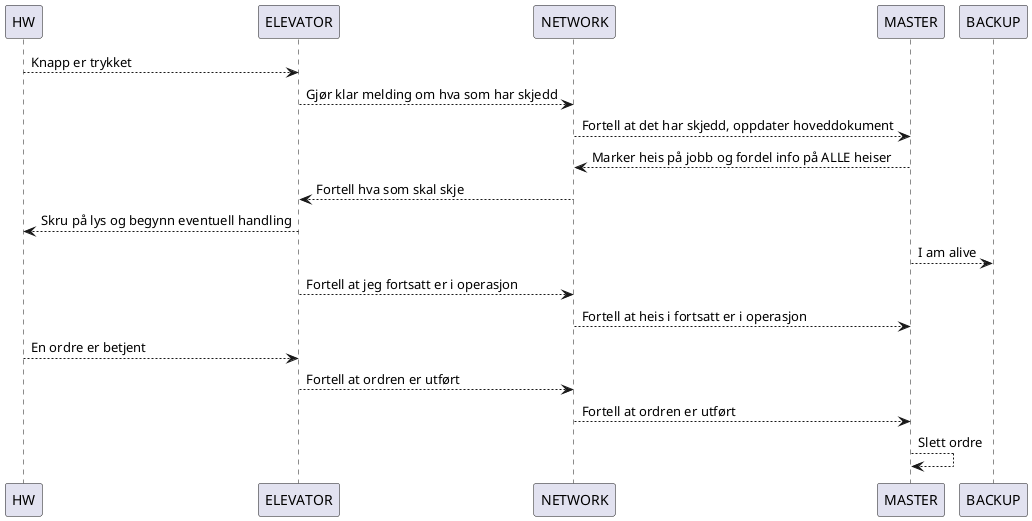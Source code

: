 @startuml


HW --> ELEVATOR : Knapp er trykket
ELEVATOR --> NETWORK : Gjør klar melding om hva som har skjedd
NETWORK --> MASTER : Fortell at det har skjedd, oppdater hoveddokument
MASTER --> NETWORK : Marker heis på jobb og fordel info på ALLE heiser
NETWORK --> ELEVATOR : Fortell hva som skal skje
ELEVATOR --> HW : Skru på lys og begynn eventuell handling
MASTER -->BACKUP : I am alive
ELEVATOR --> NETWORK : Fortell at jeg fortsatt er i operasjon
NETWORK --> MASTER : Fortell at heis i fortsatt er i operasjon
HW --> ELEVATOR : En ordre er betjent
ELEVATOR --> NETWORK : Fortell at ordren er utført
NETWORK --> MASTER : Fortell at ordren er utført
MASTER --> MASTER : Slett ordre





@enduml
